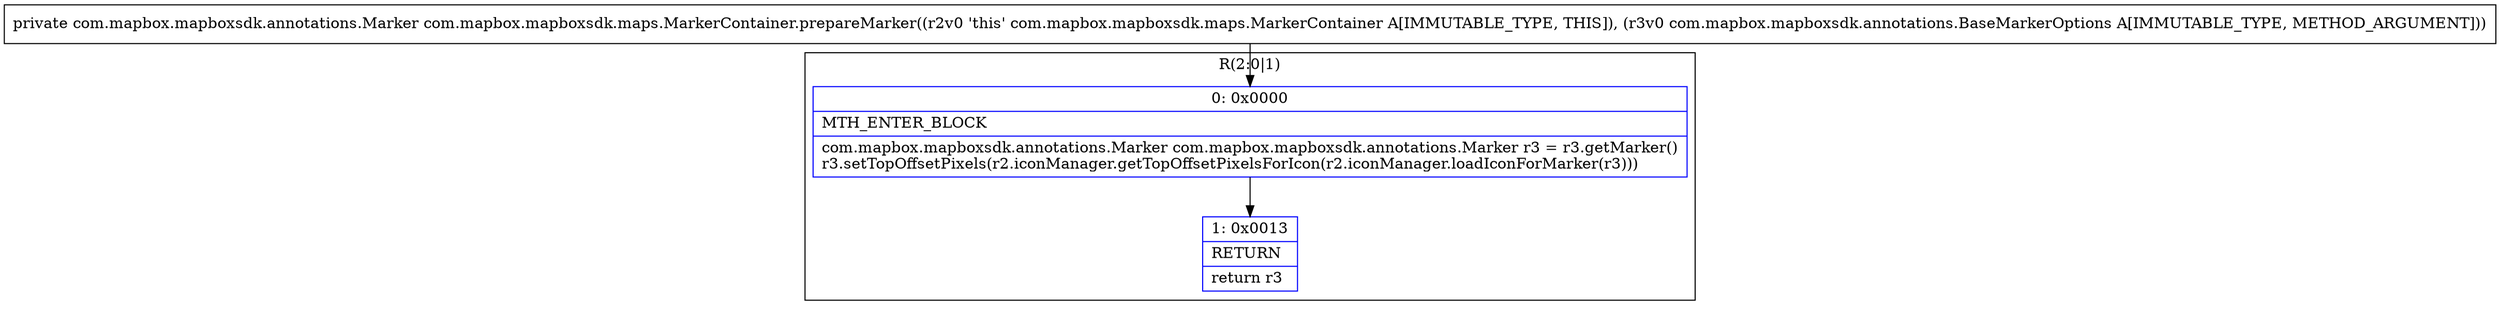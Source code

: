 digraph "CFG forcom.mapbox.mapboxsdk.maps.MarkerContainer.prepareMarker(Lcom\/mapbox\/mapboxsdk\/annotations\/BaseMarkerOptions;)Lcom\/mapbox\/mapboxsdk\/annotations\/Marker;" {
subgraph cluster_Region_1810639727 {
label = "R(2:0|1)";
node [shape=record,color=blue];
Node_0 [shape=record,label="{0\:\ 0x0000|MTH_ENTER_BLOCK\l|com.mapbox.mapboxsdk.annotations.Marker com.mapbox.mapboxsdk.annotations.Marker r3 = r3.getMarker()\lr3.setTopOffsetPixels(r2.iconManager.getTopOffsetPixelsForIcon(r2.iconManager.loadIconForMarker(r3)))\l}"];
Node_1 [shape=record,label="{1\:\ 0x0013|RETURN\l|return r3\l}"];
}
MethodNode[shape=record,label="{private com.mapbox.mapboxsdk.annotations.Marker com.mapbox.mapboxsdk.maps.MarkerContainer.prepareMarker((r2v0 'this' com.mapbox.mapboxsdk.maps.MarkerContainer A[IMMUTABLE_TYPE, THIS]), (r3v0 com.mapbox.mapboxsdk.annotations.BaseMarkerOptions A[IMMUTABLE_TYPE, METHOD_ARGUMENT])) }"];
MethodNode -> Node_0;
Node_0 -> Node_1;
}

